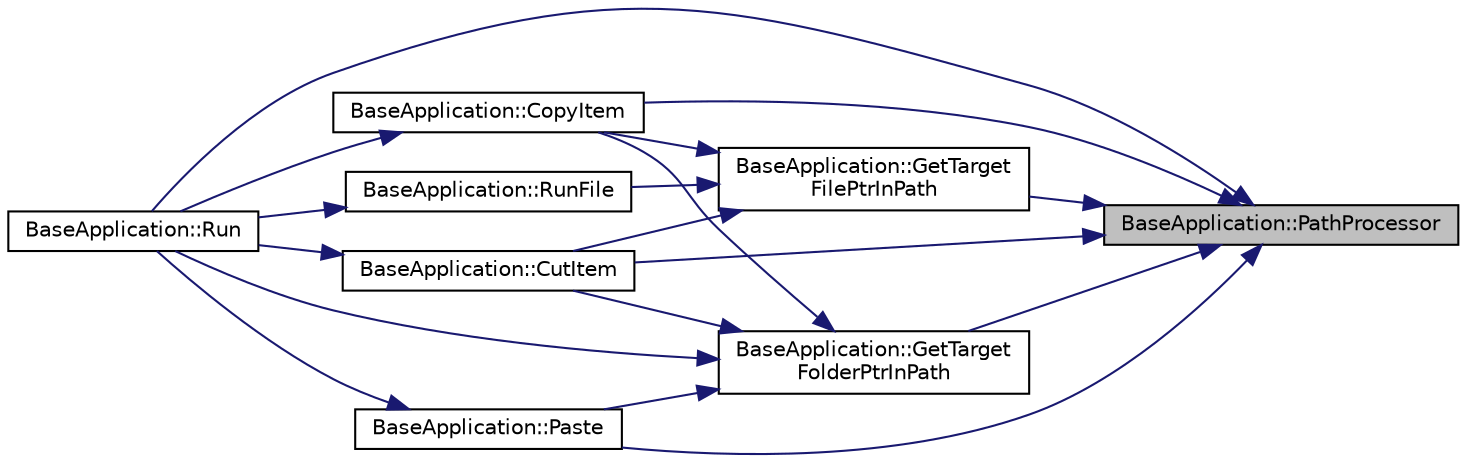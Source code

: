 digraph "BaseApplication::PathProcessor"
{
 // LATEX_PDF_SIZE
  edge [fontname="Helvetica",fontsize="10",labelfontname="Helvetica",labelfontsize="10"];
  node [fontname="Helvetica",fontsize="10",shape=record];
  rankdir="RL";
  Node249 [label="BaseApplication::PathProcessor",height=0.2,width=0.4,color="black", fillcolor="grey75", style="filled", fontcolor="black",tooltip="Split the path in PathQueue @detail split by '/' and last word check value and return 0 or 1."];
  Node249 -> Node250 [dir="back",color="midnightblue",fontsize="10",style="solid",fontname="Helvetica"];
  Node250 [label="BaseApplication::Run",height=0.2,width=0.4,color="black", fillcolor="white", style="filled",URL="$class_base_application.html#a8f2ce8add401a3b537f041df9f7ef978",tooltip="Program driver."];
  Node249 -> Node251 [dir="back",color="midnightblue",fontsize="10",style="solid",fontname="Helvetica"];
  Node251 [label="BaseApplication::GetTarget\lFolderPtrInPath",height=0.2,width=0.4,color="black", fillcolor="white", style="filled",URL="$class_base_application.html#a8bcc37c5ac700ff9dca8b0acf8589a5d",tooltip="using Path processor find TargetFolder @detail trace the folder path"];
  Node251 -> Node250 [dir="back",color="midnightblue",fontsize="10",style="solid",fontname="Helvetica"];
  Node251 -> Node252 [dir="back",color="midnightblue",fontsize="10",style="solid",fontname="Helvetica"];
  Node252 [label="BaseApplication::CopyItem",height=0.2,width=0.4,color="black", fillcolor="white", style="filled",URL="$class_base_application.html#af39725a09486b8746e54e59781deee99",tooltip="Copy Item. @detail operation copy [target] [value] copy [target] store on Heap copy [target] [value] ..."];
  Node252 -> Node250 [dir="back",color="midnightblue",fontsize="10",style="solid",fontname="Helvetica"];
  Node251 -> Node253 [dir="back",color="midnightblue",fontsize="10",style="solid",fontname="Helvetica"];
  Node253 [label="BaseApplication::CutItem",height=0.2,width=0.4,color="black", fillcolor="white", style="filled",URL="$class_base_application.html#a0457f13f4b461515b9930424b5328cd0",tooltip="cut/move Item. @detail operation cut [target] [value] cut [target] store on Heap and delete it cut [t..."];
  Node253 -> Node250 [dir="back",color="midnightblue",fontsize="10",style="solid",fontname="Helvetica"];
  Node251 -> Node254 [dir="back",color="midnightblue",fontsize="10",style="solid",fontname="Helvetica"];
  Node254 [label="BaseApplication::Paste",height=0.2,width=0.4,color="black", fillcolor="white", style="filled",URL="$class_base_application.html#a567c67b347b15a02f194fa0d39d744f1",tooltip="paste Item. @detail operation paste [value] paste [target] paste heap data to Value default value is ..."];
  Node254 -> Node250 [dir="back",color="midnightblue",fontsize="10",style="solid",fontname="Helvetica"];
  Node249 -> Node255 [dir="back",color="midnightblue",fontsize="10",style="solid",fontname="Helvetica"];
  Node255 [label="BaseApplication::GetTarget\lFilePtrInPath",height=0.2,width=0.4,color="black", fillcolor="white", style="filled",URL="$class_base_application.html#abe08155a16acff227b954da9f0eed6e4",tooltip="using Path processor find TargetFile @detail trace the file path"];
  Node255 -> Node256 [dir="back",color="midnightblue",fontsize="10",style="solid",fontname="Helvetica"];
  Node256 [label="BaseApplication::RunFile",height=0.2,width=0.4,color="black", fillcolor="white", style="filled",URL="$class_base_application.html#adecbc4b863bc92fc6dbc79efcf7ae7a6",tooltip="Run File. @detail operation run [Target]."];
  Node256 -> Node250 [dir="back",color="midnightblue",fontsize="10",style="solid",fontname="Helvetica"];
  Node255 -> Node252 [dir="back",color="midnightblue",fontsize="10",style="solid",fontname="Helvetica"];
  Node255 -> Node253 [dir="back",color="midnightblue",fontsize="10",style="solid",fontname="Helvetica"];
  Node249 -> Node252 [dir="back",color="midnightblue",fontsize="10",style="solid",fontname="Helvetica"];
  Node249 -> Node253 [dir="back",color="midnightblue",fontsize="10",style="solid",fontname="Helvetica"];
  Node249 -> Node254 [dir="back",color="midnightblue",fontsize="10",style="solid",fontname="Helvetica"];
}
